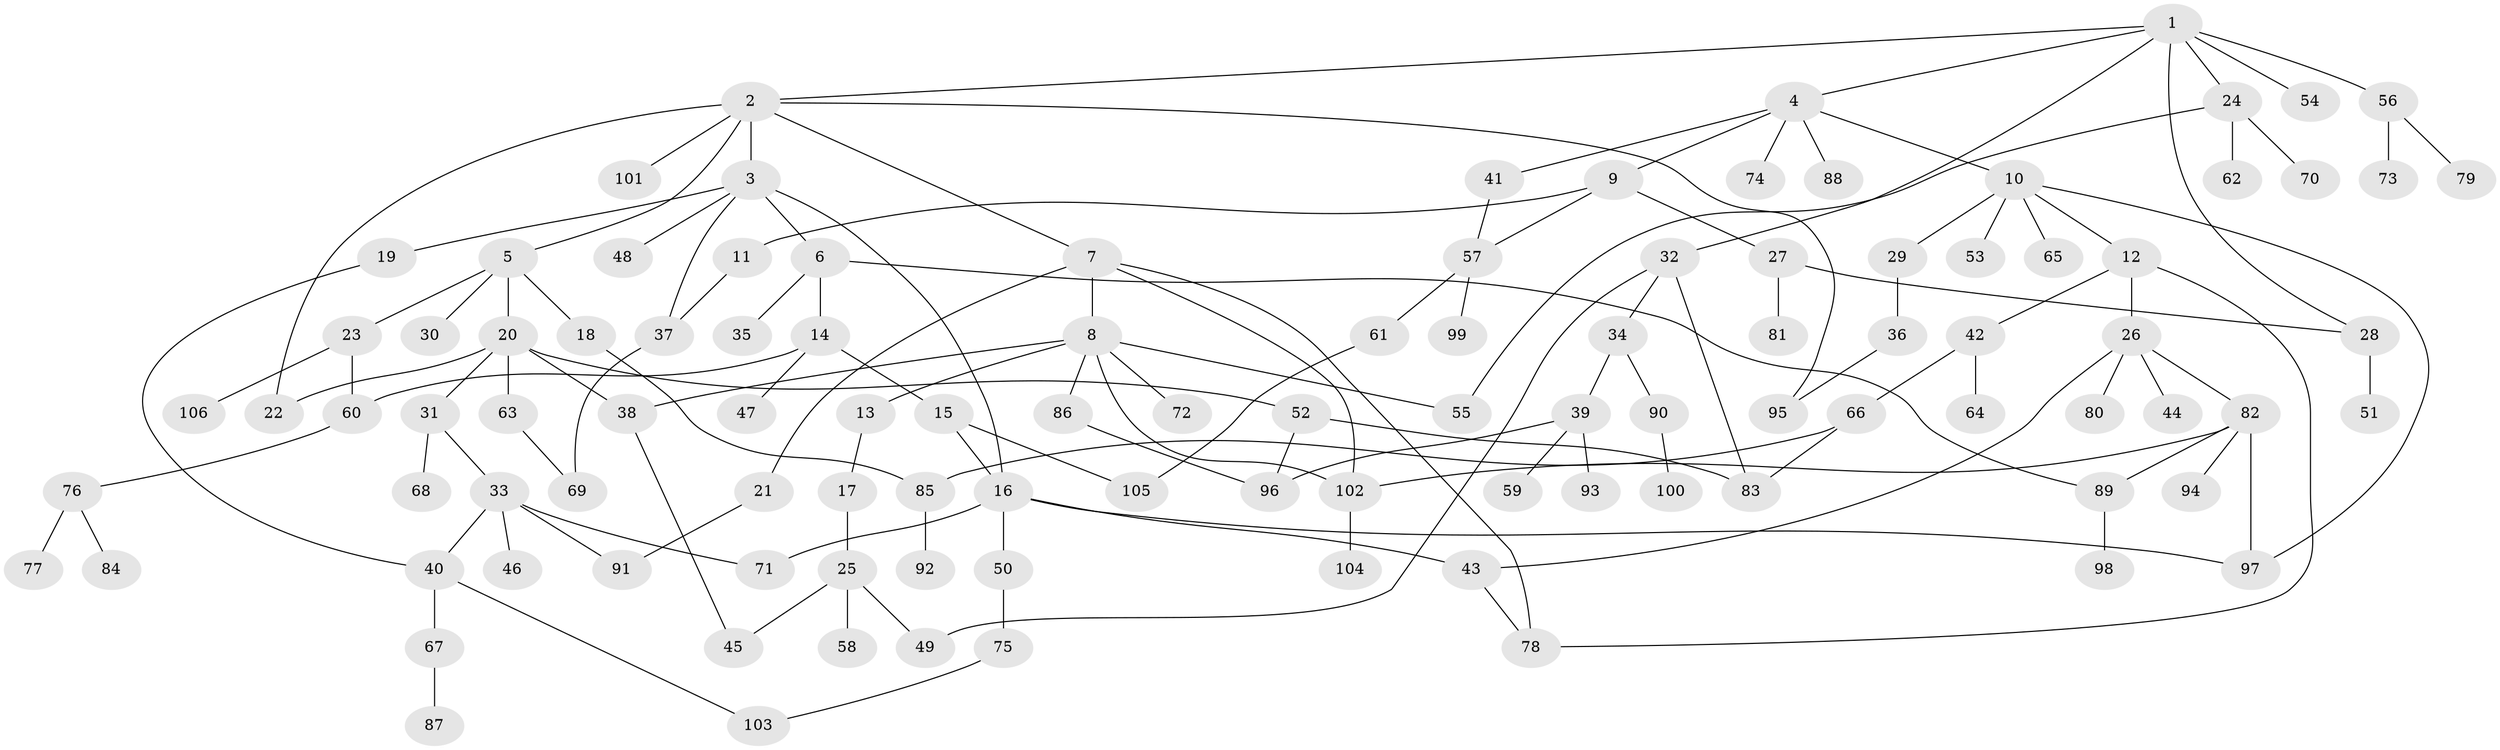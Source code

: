 // coarse degree distribution, {6: 0.11904761904761904, 5: 0.07142857142857142, 12: 0.023809523809523808, 4: 0.047619047619047616, 8: 0.023809523809523808, 7: 0.047619047619047616, 2: 0.2619047619047619, 3: 0.07142857142857142, 1: 0.3333333333333333}
// Generated by graph-tools (version 1.1) at 2025/16/03/04/25 18:16:47]
// undirected, 106 vertices, 135 edges
graph export_dot {
graph [start="1"]
  node [color=gray90,style=filled];
  1;
  2;
  3;
  4;
  5;
  6;
  7;
  8;
  9;
  10;
  11;
  12;
  13;
  14;
  15;
  16;
  17;
  18;
  19;
  20;
  21;
  22;
  23;
  24;
  25;
  26;
  27;
  28;
  29;
  30;
  31;
  32;
  33;
  34;
  35;
  36;
  37;
  38;
  39;
  40;
  41;
  42;
  43;
  44;
  45;
  46;
  47;
  48;
  49;
  50;
  51;
  52;
  53;
  54;
  55;
  56;
  57;
  58;
  59;
  60;
  61;
  62;
  63;
  64;
  65;
  66;
  67;
  68;
  69;
  70;
  71;
  72;
  73;
  74;
  75;
  76;
  77;
  78;
  79;
  80;
  81;
  82;
  83;
  84;
  85;
  86;
  87;
  88;
  89;
  90;
  91;
  92;
  93;
  94;
  95;
  96;
  97;
  98;
  99;
  100;
  101;
  102;
  103;
  104;
  105;
  106;
  1 -- 2;
  1 -- 4;
  1 -- 24;
  1 -- 28;
  1 -- 32;
  1 -- 54;
  1 -- 56;
  2 -- 3;
  2 -- 5;
  2 -- 7;
  2 -- 22;
  2 -- 101;
  2 -- 95;
  3 -- 6;
  3 -- 16;
  3 -- 19;
  3 -- 37;
  3 -- 48;
  4 -- 9;
  4 -- 10;
  4 -- 41;
  4 -- 74;
  4 -- 88;
  5 -- 18;
  5 -- 20;
  5 -- 23;
  5 -- 30;
  6 -- 14;
  6 -- 35;
  6 -- 89;
  7 -- 8;
  7 -- 21;
  7 -- 78;
  7 -- 102;
  8 -- 13;
  8 -- 38;
  8 -- 55;
  8 -- 72;
  8 -- 86;
  8 -- 102;
  9 -- 11;
  9 -- 27;
  9 -- 57;
  10 -- 12;
  10 -- 29;
  10 -- 53;
  10 -- 65;
  10 -- 97;
  11 -- 37;
  12 -- 26;
  12 -- 42;
  12 -- 78;
  13 -- 17;
  14 -- 15;
  14 -- 47;
  14 -- 60;
  15 -- 105;
  15 -- 16;
  16 -- 50;
  16 -- 43;
  16 -- 71;
  16 -- 97;
  17 -- 25;
  18 -- 85;
  19 -- 40;
  20 -- 31;
  20 -- 52;
  20 -- 63;
  20 -- 38;
  20 -- 22;
  21 -- 91;
  23 -- 60;
  23 -- 106;
  24 -- 62;
  24 -- 70;
  24 -- 55;
  25 -- 49;
  25 -- 58;
  25 -- 45;
  26 -- 43;
  26 -- 44;
  26 -- 80;
  26 -- 82;
  27 -- 81;
  27 -- 28;
  28 -- 51;
  29 -- 36;
  31 -- 33;
  31 -- 68;
  32 -- 34;
  32 -- 83;
  32 -- 49;
  33 -- 46;
  33 -- 71;
  33 -- 91;
  33 -- 40;
  34 -- 39;
  34 -- 90;
  36 -- 95;
  37 -- 69;
  38 -- 45;
  39 -- 59;
  39 -- 93;
  39 -- 96;
  40 -- 67;
  40 -- 103;
  41 -- 57;
  42 -- 64;
  42 -- 66;
  43 -- 78;
  50 -- 75;
  52 -- 96;
  52 -- 83;
  56 -- 73;
  56 -- 79;
  57 -- 61;
  57 -- 99;
  60 -- 76;
  61 -- 105;
  63 -- 69;
  66 -- 85;
  66 -- 83;
  67 -- 87;
  75 -- 103;
  76 -- 77;
  76 -- 84;
  82 -- 94;
  82 -- 97;
  82 -- 102;
  82 -- 89;
  85 -- 92;
  86 -- 96;
  89 -- 98;
  90 -- 100;
  102 -- 104;
}

